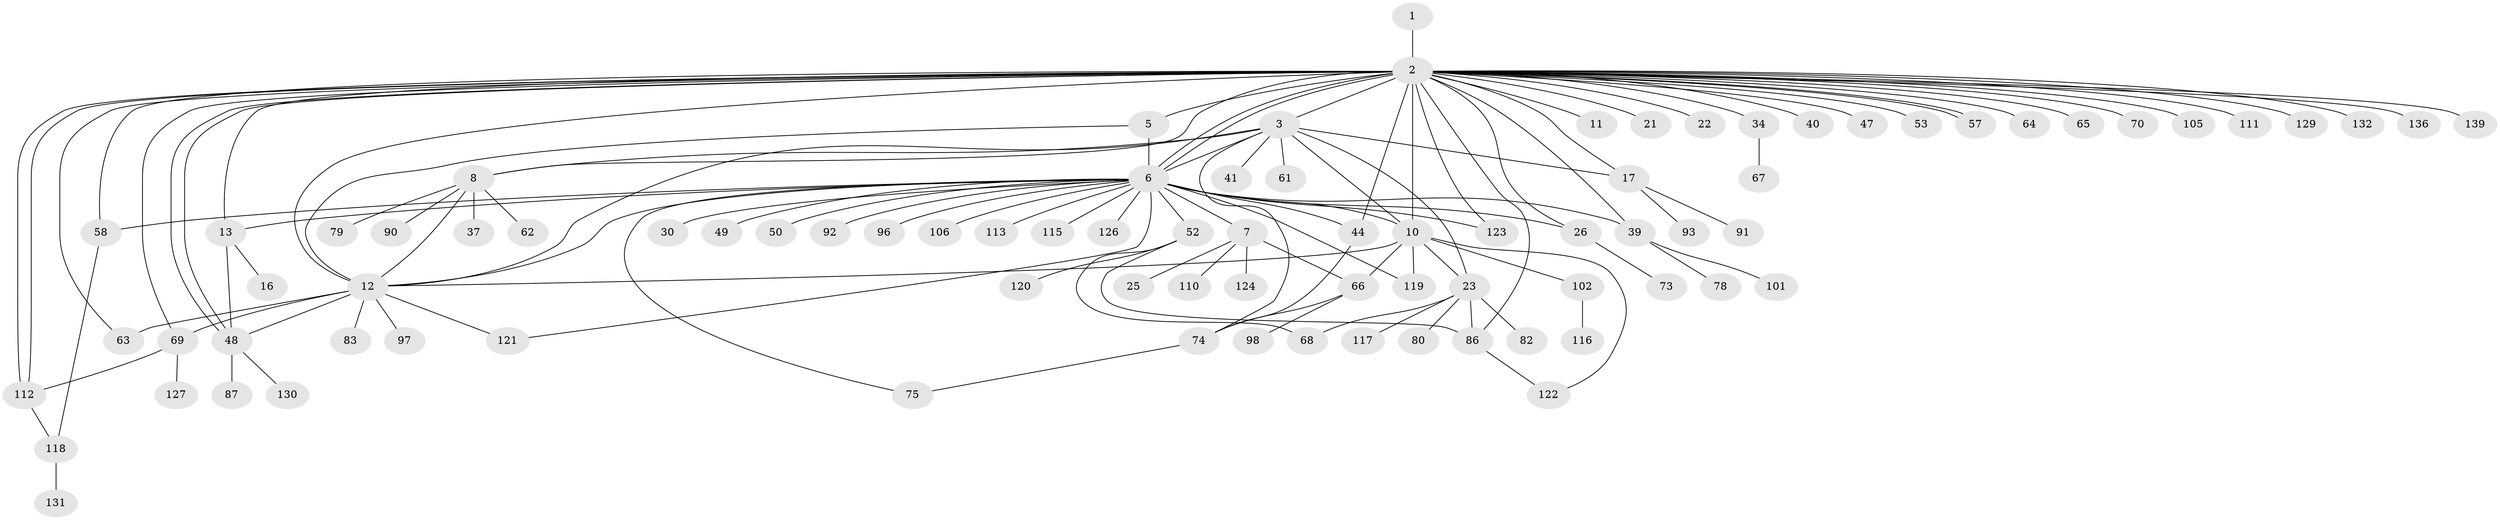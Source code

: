 // original degree distribution, {1: 0.4791666666666667, 48: 0.006944444444444444, 5: 0.04861111111111111, 6: 0.04861111111111111, 3: 0.09722222222222222, 13: 0.006944444444444444, 11: 0.013888888888888888, 7: 0.020833333333333332, 12: 0.006944444444444444, 4: 0.06944444444444445, 2: 0.19444444444444445, 10: 0.006944444444444444}
// Generated by graph-tools (version 1.1) at 2025/18/03/04/25 18:18:16]
// undirected, 86 vertices, 123 edges
graph export_dot {
graph [start="1"]
  node [color=gray90,style=filled];
  1;
  2 [super="+46+20+76+4"];
  3 [super="+9"];
  5;
  6 [super="+32+104+138+135+56+55+19"];
  7 [super="+103+45"];
  8 [super="+24+31+88"];
  10 [super="+15+51"];
  11;
  12 [super="+43+133+95+42+114+100"];
  13 [super="+141+38"];
  16;
  17 [super="+33"];
  21;
  22;
  23 [super="+28"];
  25;
  26 [super="+108"];
  30;
  34 [super="+60+36"];
  37;
  39 [super="+140"];
  40;
  41;
  44 [super="+94"];
  47;
  48;
  49 [super="+72"];
  50;
  52 [super="+81"];
  53;
  57;
  58;
  61;
  62;
  63;
  64;
  65;
  66;
  67;
  68;
  69;
  70;
  73;
  74 [super="+134"];
  75;
  78;
  79;
  80;
  82;
  83;
  86;
  87;
  90;
  91;
  92;
  93;
  96;
  97;
  98;
  101;
  102;
  105;
  106;
  110;
  111;
  112 [super="+128"];
  113;
  115;
  116;
  117;
  118;
  119;
  120;
  121;
  122;
  123;
  124;
  126;
  127;
  129;
  130;
  131;
  132;
  136;
  139;
  1 -- 2;
  2 -- 3 [weight=2];
  2 -- 5;
  2 -- 6 [weight=3];
  2 -- 6;
  2 -- 8;
  2 -- 11;
  2 -- 12 [weight=4];
  2 -- 13 [weight=2];
  2 -- 17;
  2 -- 21;
  2 -- 22;
  2 -- 26 [weight=2];
  2 -- 34;
  2 -- 39;
  2 -- 40;
  2 -- 44 [weight=2];
  2 -- 48;
  2 -- 48;
  2 -- 57;
  2 -- 57;
  2 -- 58;
  2 -- 63;
  2 -- 64;
  2 -- 65;
  2 -- 70;
  2 -- 86;
  2 -- 111;
  2 -- 112 [weight=2];
  2 -- 112;
  2 -- 123;
  2 -- 129;
  2 -- 132;
  2 -- 136;
  2 -- 139;
  2 -- 10 [weight=2];
  2 -- 105;
  2 -- 69;
  2 -- 53;
  2 -- 47;
  3 -- 41;
  3 -- 74;
  3 -- 8;
  3 -- 10;
  3 -- 12;
  3 -- 17;
  3 -- 23;
  3 -- 61;
  3 -- 6 [weight=2];
  5 -- 6;
  5 -- 12;
  6 -- 7;
  6 -- 121;
  6 -- 123;
  6 -- 49;
  6 -- 52 [weight=2];
  6 -- 119;
  6 -- 39 [weight=3];
  6 -- 106;
  6 -- 13;
  6 -- 12 [weight=3];
  6 -- 10 [weight=2];
  6 -- 75;
  6 -- 26;
  6 -- 92;
  6 -- 30;
  6 -- 96;
  6 -- 44;
  6 -- 113;
  6 -- 50 [weight=2];
  6 -- 115;
  6 -- 58;
  6 -- 126;
  7 -- 25;
  7 -- 66;
  7 -- 124;
  7 -- 110;
  8 -- 62;
  8 -- 37;
  8 -- 90;
  8 -- 79;
  8 -- 12;
  10 -- 23;
  10 -- 122;
  10 -- 66;
  10 -- 12 [weight=2];
  10 -- 102;
  10 -- 119;
  12 -- 63;
  12 -- 83;
  12 -- 97;
  12 -- 121;
  12 -- 69;
  12 -- 48;
  13 -- 16;
  13 -- 48;
  17 -- 93;
  17 -- 91;
  23 -- 68;
  23 -- 80;
  23 -- 82;
  23 -- 117;
  23 -- 86;
  26 -- 73;
  34 -- 67;
  39 -- 78;
  39 -- 101;
  44 -- 74;
  48 -- 87;
  48 -- 130;
  52 -- 68;
  52 -- 86;
  52 -- 120;
  58 -- 118;
  66 -- 98;
  66 -- 74;
  69 -- 112;
  69 -- 127;
  74 -- 75;
  86 -- 122;
  102 -- 116;
  112 -- 118;
  118 -- 131;
}
